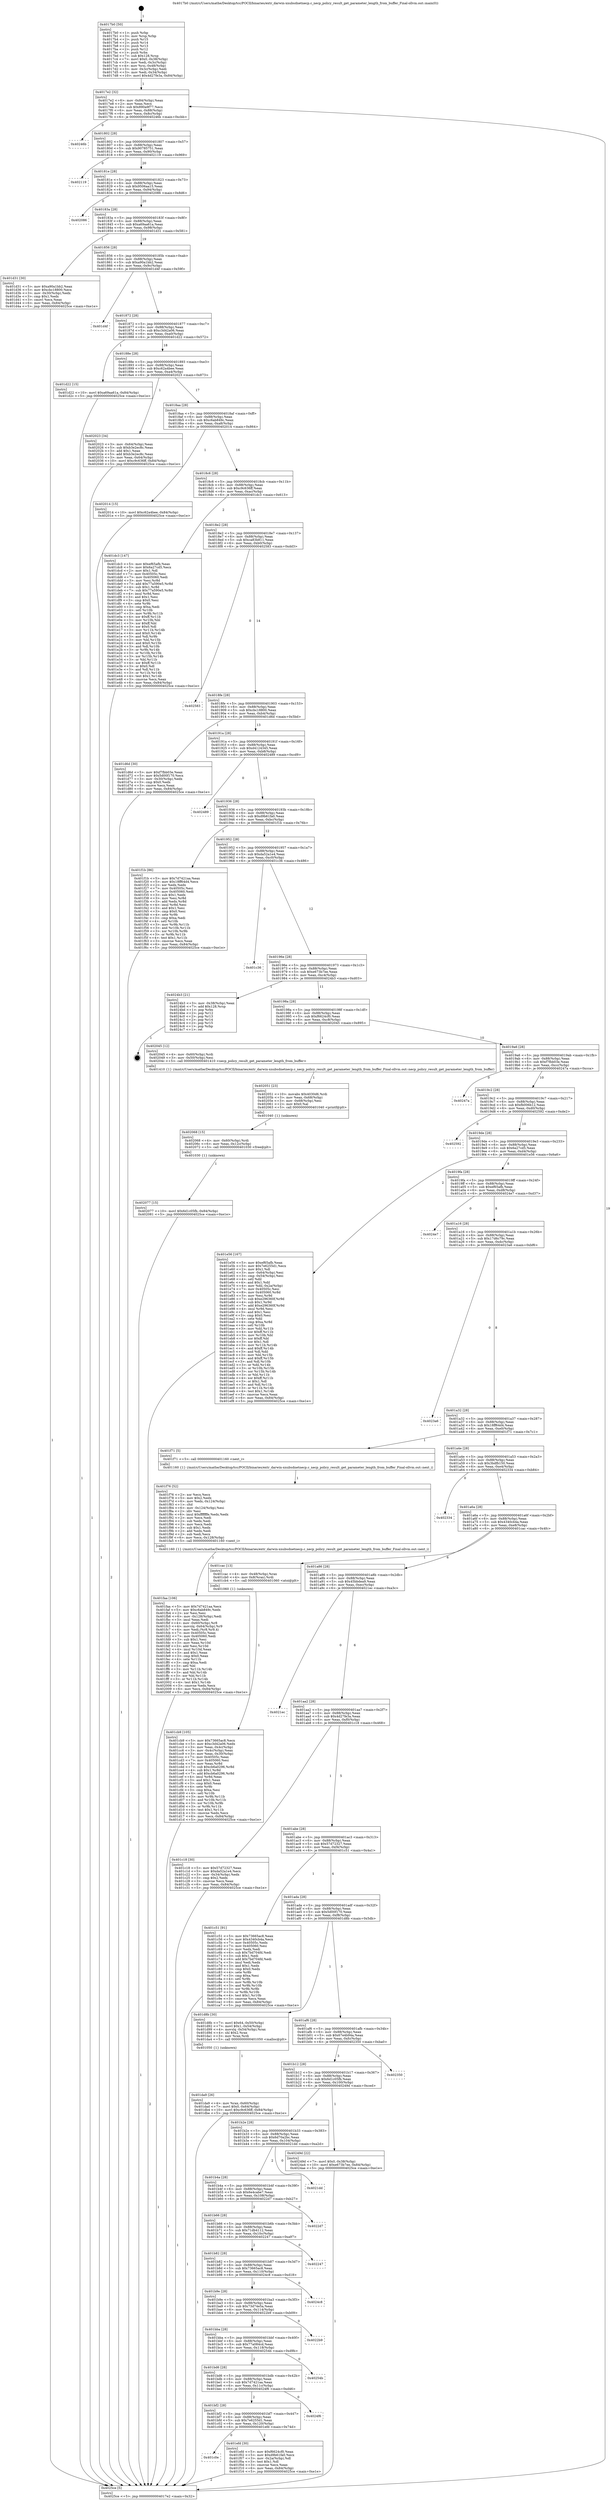 digraph "0x4017b0" {
  label = "0x4017b0 (/mnt/c/Users/mathe/Desktop/tcc/POCII/binaries/extr_darwin-xnubsdnetnecp.c_necp_policy_result_get_parameter_length_from_buffer_Final-ollvm.out::main(0))"
  labelloc = "t"
  node[shape=record]

  Entry [label="",width=0.3,height=0.3,shape=circle,fillcolor=black,style=filled]
  "0x4017e2" [label="{
     0x4017e2 [32]\l
     | [instrs]\l
     &nbsp;&nbsp;0x4017e2 \<+6\>: mov -0x84(%rbp),%eax\l
     &nbsp;&nbsp;0x4017e8 \<+2\>: mov %eax,%ecx\l
     &nbsp;&nbsp;0x4017ea \<+6\>: sub $0x890a9f77,%ecx\l
     &nbsp;&nbsp;0x4017f0 \<+6\>: mov %eax,-0x88(%rbp)\l
     &nbsp;&nbsp;0x4017f6 \<+6\>: mov %ecx,-0x8c(%rbp)\l
     &nbsp;&nbsp;0x4017fc \<+6\>: je 000000000040246b \<main+0xcbb\>\l
  }"]
  "0x40246b" [label="{
     0x40246b\l
  }", style=dashed]
  "0x401802" [label="{
     0x401802 [28]\l
     | [instrs]\l
     &nbsp;&nbsp;0x401802 \<+5\>: jmp 0000000000401807 \<main+0x57\>\l
     &nbsp;&nbsp;0x401807 \<+6\>: mov -0x88(%rbp),%eax\l
     &nbsp;&nbsp;0x40180d \<+5\>: sub $0x90785751,%eax\l
     &nbsp;&nbsp;0x401812 \<+6\>: mov %eax,-0x90(%rbp)\l
     &nbsp;&nbsp;0x401818 \<+6\>: je 0000000000402119 \<main+0x969\>\l
  }"]
  Exit [label="",width=0.3,height=0.3,shape=circle,fillcolor=black,style=filled,peripheries=2]
  "0x402119" [label="{
     0x402119\l
  }", style=dashed]
  "0x40181e" [label="{
     0x40181e [28]\l
     | [instrs]\l
     &nbsp;&nbsp;0x40181e \<+5\>: jmp 0000000000401823 \<main+0x73\>\l
     &nbsp;&nbsp;0x401823 \<+6\>: mov -0x88(%rbp),%eax\l
     &nbsp;&nbsp;0x401829 \<+5\>: sub $0x9506aa15,%eax\l
     &nbsp;&nbsp;0x40182e \<+6\>: mov %eax,-0x94(%rbp)\l
     &nbsp;&nbsp;0x401834 \<+6\>: je 0000000000402086 \<main+0x8d6\>\l
  }"]
  "0x402077" [label="{
     0x402077 [15]\l
     | [instrs]\l
     &nbsp;&nbsp;0x402077 \<+10\>: movl $0x6d1c05fb,-0x84(%rbp)\l
     &nbsp;&nbsp;0x402081 \<+5\>: jmp 00000000004025ce \<main+0xe1e\>\l
  }"]
  "0x402086" [label="{
     0x402086\l
  }", style=dashed]
  "0x40183a" [label="{
     0x40183a [28]\l
     | [instrs]\l
     &nbsp;&nbsp;0x40183a \<+5\>: jmp 000000000040183f \<main+0x8f\>\l
     &nbsp;&nbsp;0x40183f \<+6\>: mov -0x88(%rbp),%eax\l
     &nbsp;&nbsp;0x401845 \<+5\>: sub $0xa69aa61a,%eax\l
     &nbsp;&nbsp;0x40184a \<+6\>: mov %eax,-0x98(%rbp)\l
     &nbsp;&nbsp;0x401850 \<+6\>: je 0000000000401d31 \<main+0x581\>\l
  }"]
  "0x402068" [label="{
     0x402068 [15]\l
     | [instrs]\l
     &nbsp;&nbsp;0x402068 \<+4\>: mov -0x60(%rbp),%rdi\l
     &nbsp;&nbsp;0x40206c \<+6\>: mov %eax,-0x12c(%rbp)\l
     &nbsp;&nbsp;0x402072 \<+5\>: call 0000000000401030 \<free@plt\>\l
     | [calls]\l
     &nbsp;&nbsp;0x401030 \{1\} (unknown)\l
  }"]
  "0x401d31" [label="{
     0x401d31 [30]\l
     | [instrs]\l
     &nbsp;&nbsp;0x401d31 \<+5\>: mov $0xa90a1bb2,%eax\l
     &nbsp;&nbsp;0x401d36 \<+5\>: mov $0xcbc18800,%ecx\l
     &nbsp;&nbsp;0x401d3b \<+3\>: mov -0x30(%rbp),%edx\l
     &nbsp;&nbsp;0x401d3e \<+3\>: cmp $0x1,%edx\l
     &nbsp;&nbsp;0x401d41 \<+3\>: cmovl %ecx,%eax\l
     &nbsp;&nbsp;0x401d44 \<+6\>: mov %eax,-0x84(%rbp)\l
     &nbsp;&nbsp;0x401d4a \<+5\>: jmp 00000000004025ce \<main+0xe1e\>\l
  }"]
  "0x401856" [label="{
     0x401856 [28]\l
     | [instrs]\l
     &nbsp;&nbsp;0x401856 \<+5\>: jmp 000000000040185b \<main+0xab\>\l
     &nbsp;&nbsp;0x40185b \<+6\>: mov -0x88(%rbp),%eax\l
     &nbsp;&nbsp;0x401861 \<+5\>: sub $0xa90a1bb2,%eax\l
     &nbsp;&nbsp;0x401866 \<+6\>: mov %eax,-0x9c(%rbp)\l
     &nbsp;&nbsp;0x40186c \<+6\>: je 0000000000401d4f \<main+0x59f\>\l
  }"]
  "0x402051" [label="{
     0x402051 [23]\l
     | [instrs]\l
     &nbsp;&nbsp;0x402051 \<+10\>: movabs $0x4030d6,%rdi\l
     &nbsp;&nbsp;0x40205b \<+3\>: mov %eax,-0x68(%rbp)\l
     &nbsp;&nbsp;0x40205e \<+3\>: mov -0x68(%rbp),%esi\l
     &nbsp;&nbsp;0x402061 \<+2\>: mov $0x0,%al\l
     &nbsp;&nbsp;0x402063 \<+5\>: call 0000000000401040 \<printf@plt\>\l
     | [calls]\l
     &nbsp;&nbsp;0x401040 \{1\} (unknown)\l
  }"]
  "0x401d4f" [label="{
     0x401d4f\l
  }", style=dashed]
  "0x401872" [label="{
     0x401872 [28]\l
     | [instrs]\l
     &nbsp;&nbsp;0x401872 \<+5\>: jmp 0000000000401877 \<main+0xc7\>\l
     &nbsp;&nbsp;0x401877 \<+6\>: mov -0x88(%rbp),%eax\l
     &nbsp;&nbsp;0x40187d \<+5\>: sub $0xc3d42a06,%eax\l
     &nbsp;&nbsp;0x401882 \<+6\>: mov %eax,-0xa0(%rbp)\l
     &nbsp;&nbsp;0x401888 \<+6\>: je 0000000000401d22 \<main+0x572\>\l
  }"]
  "0x401faa" [label="{
     0x401faa [106]\l
     | [instrs]\l
     &nbsp;&nbsp;0x401faa \<+5\>: mov $0x7d7421aa,%ecx\l
     &nbsp;&nbsp;0x401faf \<+5\>: mov $0xc6ab849c,%edx\l
     &nbsp;&nbsp;0x401fb4 \<+2\>: xor %esi,%esi\l
     &nbsp;&nbsp;0x401fb6 \<+6\>: mov -0x128(%rbp),%edi\l
     &nbsp;&nbsp;0x401fbc \<+3\>: imul %eax,%edi\l
     &nbsp;&nbsp;0x401fbf \<+4\>: mov -0x60(%rbp),%r8\l
     &nbsp;&nbsp;0x401fc3 \<+4\>: movslq -0x64(%rbp),%r9\l
     &nbsp;&nbsp;0x401fc7 \<+4\>: mov %edi,(%r8,%r9,4)\l
     &nbsp;&nbsp;0x401fcb \<+7\>: mov 0x40505c,%eax\l
     &nbsp;&nbsp;0x401fd2 \<+7\>: mov 0x405060,%edi\l
     &nbsp;&nbsp;0x401fd9 \<+3\>: sub $0x1,%esi\l
     &nbsp;&nbsp;0x401fdc \<+3\>: mov %eax,%r10d\l
     &nbsp;&nbsp;0x401fdf \<+3\>: add %esi,%r10d\l
     &nbsp;&nbsp;0x401fe2 \<+4\>: imul %r10d,%eax\l
     &nbsp;&nbsp;0x401fe6 \<+3\>: and $0x1,%eax\l
     &nbsp;&nbsp;0x401fe9 \<+3\>: cmp $0x0,%eax\l
     &nbsp;&nbsp;0x401fec \<+4\>: sete %r11b\l
     &nbsp;&nbsp;0x401ff0 \<+3\>: cmp $0xa,%edi\l
     &nbsp;&nbsp;0x401ff3 \<+3\>: setl %bl\l
     &nbsp;&nbsp;0x401ff6 \<+3\>: mov %r11b,%r14b\l
     &nbsp;&nbsp;0x401ff9 \<+3\>: and %bl,%r14b\l
     &nbsp;&nbsp;0x401ffc \<+3\>: xor %bl,%r11b\l
     &nbsp;&nbsp;0x401fff \<+3\>: or %r11b,%r14b\l
     &nbsp;&nbsp;0x402002 \<+4\>: test $0x1,%r14b\l
     &nbsp;&nbsp;0x402006 \<+3\>: cmovne %edx,%ecx\l
     &nbsp;&nbsp;0x402009 \<+6\>: mov %ecx,-0x84(%rbp)\l
     &nbsp;&nbsp;0x40200f \<+5\>: jmp 00000000004025ce \<main+0xe1e\>\l
  }"]
  "0x401d22" [label="{
     0x401d22 [15]\l
     | [instrs]\l
     &nbsp;&nbsp;0x401d22 \<+10\>: movl $0xa69aa61a,-0x84(%rbp)\l
     &nbsp;&nbsp;0x401d2c \<+5\>: jmp 00000000004025ce \<main+0xe1e\>\l
  }"]
  "0x40188e" [label="{
     0x40188e [28]\l
     | [instrs]\l
     &nbsp;&nbsp;0x40188e \<+5\>: jmp 0000000000401893 \<main+0xe3\>\l
     &nbsp;&nbsp;0x401893 \<+6\>: mov -0x88(%rbp),%eax\l
     &nbsp;&nbsp;0x401899 \<+5\>: sub $0xc62a4bee,%eax\l
     &nbsp;&nbsp;0x40189e \<+6\>: mov %eax,-0xa4(%rbp)\l
     &nbsp;&nbsp;0x4018a4 \<+6\>: je 0000000000402023 \<main+0x873\>\l
  }"]
  "0x401f76" [label="{
     0x401f76 [52]\l
     | [instrs]\l
     &nbsp;&nbsp;0x401f76 \<+2\>: xor %ecx,%ecx\l
     &nbsp;&nbsp;0x401f78 \<+5\>: mov $0x2,%edx\l
     &nbsp;&nbsp;0x401f7d \<+6\>: mov %edx,-0x124(%rbp)\l
     &nbsp;&nbsp;0x401f83 \<+1\>: cltd\l
     &nbsp;&nbsp;0x401f84 \<+6\>: mov -0x124(%rbp),%esi\l
     &nbsp;&nbsp;0x401f8a \<+2\>: idiv %esi\l
     &nbsp;&nbsp;0x401f8c \<+6\>: imul $0xfffffffe,%edx,%edx\l
     &nbsp;&nbsp;0x401f92 \<+2\>: mov %ecx,%edi\l
     &nbsp;&nbsp;0x401f94 \<+2\>: sub %edx,%edi\l
     &nbsp;&nbsp;0x401f96 \<+2\>: mov %ecx,%edx\l
     &nbsp;&nbsp;0x401f98 \<+3\>: sub $0x1,%edx\l
     &nbsp;&nbsp;0x401f9b \<+2\>: add %edx,%edi\l
     &nbsp;&nbsp;0x401f9d \<+2\>: sub %edi,%ecx\l
     &nbsp;&nbsp;0x401f9f \<+6\>: mov %ecx,-0x128(%rbp)\l
     &nbsp;&nbsp;0x401fa5 \<+5\>: call 0000000000401160 \<next_i\>\l
     | [calls]\l
     &nbsp;&nbsp;0x401160 \{1\} (/mnt/c/Users/mathe/Desktop/tcc/POCII/binaries/extr_darwin-xnubsdnetnecp.c_necp_policy_result_get_parameter_length_from_buffer_Final-ollvm.out::next_i)\l
  }"]
  "0x402023" [label="{
     0x402023 [34]\l
     | [instrs]\l
     &nbsp;&nbsp;0x402023 \<+3\>: mov -0x64(%rbp),%eax\l
     &nbsp;&nbsp;0x402026 \<+5\>: sub $0xb3e2ec8c,%eax\l
     &nbsp;&nbsp;0x40202b \<+3\>: add $0x1,%eax\l
     &nbsp;&nbsp;0x40202e \<+5\>: add $0xb3e2ec8c,%eax\l
     &nbsp;&nbsp;0x402033 \<+3\>: mov %eax,-0x64(%rbp)\l
     &nbsp;&nbsp;0x402036 \<+10\>: movl $0xc9c636ff,-0x84(%rbp)\l
     &nbsp;&nbsp;0x402040 \<+5\>: jmp 00000000004025ce \<main+0xe1e\>\l
  }"]
  "0x4018aa" [label="{
     0x4018aa [28]\l
     | [instrs]\l
     &nbsp;&nbsp;0x4018aa \<+5\>: jmp 00000000004018af \<main+0xff\>\l
     &nbsp;&nbsp;0x4018af \<+6\>: mov -0x88(%rbp),%eax\l
     &nbsp;&nbsp;0x4018b5 \<+5\>: sub $0xc6ab849c,%eax\l
     &nbsp;&nbsp;0x4018ba \<+6\>: mov %eax,-0xa8(%rbp)\l
     &nbsp;&nbsp;0x4018c0 \<+6\>: je 0000000000402014 \<main+0x864\>\l
  }"]
  "0x401c0e" [label="{
     0x401c0e\l
  }", style=dashed]
  "0x402014" [label="{
     0x402014 [15]\l
     | [instrs]\l
     &nbsp;&nbsp;0x402014 \<+10\>: movl $0xc62a4bee,-0x84(%rbp)\l
     &nbsp;&nbsp;0x40201e \<+5\>: jmp 00000000004025ce \<main+0xe1e\>\l
  }"]
  "0x4018c6" [label="{
     0x4018c6 [28]\l
     | [instrs]\l
     &nbsp;&nbsp;0x4018c6 \<+5\>: jmp 00000000004018cb \<main+0x11b\>\l
     &nbsp;&nbsp;0x4018cb \<+6\>: mov -0x88(%rbp),%eax\l
     &nbsp;&nbsp;0x4018d1 \<+5\>: sub $0xc9c636ff,%eax\l
     &nbsp;&nbsp;0x4018d6 \<+6\>: mov %eax,-0xac(%rbp)\l
     &nbsp;&nbsp;0x4018dc \<+6\>: je 0000000000401dc3 \<main+0x613\>\l
  }"]
  "0x401efd" [label="{
     0x401efd [30]\l
     | [instrs]\l
     &nbsp;&nbsp;0x401efd \<+5\>: mov $0xf6624cf0,%eax\l
     &nbsp;&nbsp;0x401f02 \<+5\>: mov $0xd9b61fa0,%ecx\l
     &nbsp;&nbsp;0x401f07 \<+3\>: mov -0x2a(%rbp),%dl\l
     &nbsp;&nbsp;0x401f0a \<+3\>: test $0x1,%dl\l
     &nbsp;&nbsp;0x401f0d \<+3\>: cmovne %ecx,%eax\l
     &nbsp;&nbsp;0x401f10 \<+6\>: mov %eax,-0x84(%rbp)\l
     &nbsp;&nbsp;0x401f16 \<+5\>: jmp 00000000004025ce \<main+0xe1e\>\l
  }"]
  "0x401dc3" [label="{
     0x401dc3 [147]\l
     | [instrs]\l
     &nbsp;&nbsp;0x401dc3 \<+5\>: mov $0xef65afb,%eax\l
     &nbsp;&nbsp;0x401dc8 \<+5\>: mov $0x6a27cd5,%ecx\l
     &nbsp;&nbsp;0x401dcd \<+2\>: mov $0x1,%dl\l
     &nbsp;&nbsp;0x401dcf \<+7\>: mov 0x40505c,%esi\l
     &nbsp;&nbsp;0x401dd6 \<+7\>: mov 0x405060,%edi\l
     &nbsp;&nbsp;0x401ddd \<+3\>: mov %esi,%r8d\l
     &nbsp;&nbsp;0x401de0 \<+7\>: add $0x77a590e5,%r8d\l
     &nbsp;&nbsp;0x401de7 \<+4\>: sub $0x1,%r8d\l
     &nbsp;&nbsp;0x401deb \<+7\>: sub $0x77a590e5,%r8d\l
     &nbsp;&nbsp;0x401df2 \<+4\>: imul %r8d,%esi\l
     &nbsp;&nbsp;0x401df6 \<+3\>: and $0x1,%esi\l
     &nbsp;&nbsp;0x401df9 \<+3\>: cmp $0x0,%esi\l
     &nbsp;&nbsp;0x401dfc \<+4\>: sete %r9b\l
     &nbsp;&nbsp;0x401e00 \<+3\>: cmp $0xa,%edi\l
     &nbsp;&nbsp;0x401e03 \<+4\>: setl %r10b\l
     &nbsp;&nbsp;0x401e07 \<+3\>: mov %r9b,%r11b\l
     &nbsp;&nbsp;0x401e0a \<+4\>: xor $0xff,%r11b\l
     &nbsp;&nbsp;0x401e0e \<+3\>: mov %r10b,%bl\l
     &nbsp;&nbsp;0x401e11 \<+3\>: xor $0xff,%bl\l
     &nbsp;&nbsp;0x401e14 \<+3\>: xor $0x0,%dl\l
     &nbsp;&nbsp;0x401e17 \<+3\>: mov %r11b,%r14b\l
     &nbsp;&nbsp;0x401e1a \<+4\>: and $0x0,%r14b\l
     &nbsp;&nbsp;0x401e1e \<+3\>: and %dl,%r9b\l
     &nbsp;&nbsp;0x401e21 \<+3\>: mov %bl,%r15b\l
     &nbsp;&nbsp;0x401e24 \<+4\>: and $0x0,%r15b\l
     &nbsp;&nbsp;0x401e28 \<+3\>: and %dl,%r10b\l
     &nbsp;&nbsp;0x401e2b \<+3\>: or %r9b,%r14b\l
     &nbsp;&nbsp;0x401e2e \<+3\>: or %r10b,%r15b\l
     &nbsp;&nbsp;0x401e31 \<+3\>: xor %r15b,%r14b\l
     &nbsp;&nbsp;0x401e34 \<+3\>: or %bl,%r11b\l
     &nbsp;&nbsp;0x401e37 \<+4\>: xor $0xff,%r11b\l
     &nbsp;&nbsp;0x401e3b \<+3\>: or $0x0,%dl\l
     &nbsp;&nbsp;0x401e3e \<+3\>: and %dl,%r11b\l
     &nbsp;&nbsp;0x401e41 \<+3\>: or %r11b,%r14b\l
     &nbsp;&nbsp;0x401e44 \<+4\>: test $0x1,%r14b\l
     &nbsp;&nbsp;0x401e48 \<+3\>: cmovne %ecx,%eax\l
     &nbsp;&nbsp;0x401e4b \<+6\>: mov %eax,-0x84(%rbp)\l
     &nbsp;&nbsp;0x401e51 \<+5\>: jmp 00000000004025ce \<main+0xe1e\>\l
  }"]
  "0x4018e2" [label="{
     0x4018e2 [28]\l
     | [instrs]\l
     &nbsp;&nbsp;0x4018e2 \<+5\>: jmp 00000000004018e7 \<main+0x137\>\l
     &nbsp;&nbsp;0x4018e7 \<+6\>: mov -0x88(%rbp),%eax\l
     &nbsp;&nbsp;0x4018ed \<+5\>: sub $0xca83b811,%eax\l
     &nbsp;&nbsp;0x4018f2 \<+6\>: mov %eax,-0xb0(%rbp)\l
     &nbsp;&nbsp;0x4018f8 \<+6\>: je 0000000000402583 \<main+0xdd3\>\l
  }"]
  "0x401bf2" [label="{
     0x401bf2 [28]\l
     | [instrs]\l
     &nbsp;&nbsp;0x401bf2 \<+5\>: jmp 0000000000401bf7 \<main+0x447\>\l
     &nbsp;&nbsp;0x401bf7 \<+6\>: mov -0x88(%rbp),%eax\l
     &nbsp;&nbsp;0x401bfd \<+5\>: sub $0x7e6255d1,%eax\l
     &nbsp;&nbsp;0x401c02 \<+6\>: mov %eax,-0x120(%rbp)\l
     &nbsp;&nbsp;0x401c08 \<+6\>: je 0000000000401efd \<main+0x74d\>\l
  }"]
  "0x402583" [label="{
     0x402583\l
  }", style=dashed]
  "0x4018fe" [label="{
     0x4018fe [28]\l
     | [instrs]\l
     &nbsp;&nbsp;0x4018fe \<+5\>: jmp 0000000000401903 \<main+0x153\>\l
     &nbsp;&nbsp;0x401903 \<+6\>: mov -0x88(%rbp),%eax\l
     &nbsp;&nbsp;0x401909 \<+5\>: sub $0xcbc18800,%eax\l
     &nbsp;&nbsp;0x40190e \<+6\>: mov %eax,-0xb4(%rbp)\l
     &nbsp;&nbsp;0x401914 \<+6\>: je 0000000000401d6d \<main+0x5bd\>\l
  }"]
  "0x4024f6" [label="{
     0x4024f6\l
  }", style=dashed]
  "0x401d6d" [label="{
     0x401d6d [30]\l
     | [instrs]\l
     &nbsp;&nbsp;0x401d6d \<+5\>: mov $0xf7fbb03e,%eax\l
     &nbsp;&nbsp;0x401d72 \<+5\>: mov $0x5d00f170,%ecx\l
     &nbsp;&nbsp;0x401d77 \<+3\>: mov -0x30(%rbp),%edx\l
     &nbsp;&nbsp;0x401d7a \<+3\>: cmp $0x0,%edx\l
     &nbsp;&nbsp;0x401d7d \<+3\>: cmove %ecx,%eax\l
     &nbsp;&nbsp;0x401d80 \<+6\>: mov %eax,-0x84(%rbp)\l
     &nbsp;&nbsp;0x401d86 \<+5\>: jmp 00000000004025ce \<main+0xe1e\>\l
  }"]
  "0x40191a" [label="{
     0x40191a [28]\l
     | [instrs]\l
     &nbsp;&nbsp;0x40191a \<+5\>: jmp 000000000040191f \<main+0x16f\>\l
     &nbsp;&nbsp;0x40191f \<+6\>: mov -0x88(%rbp),%eax\l
     &nbsp;&nbsp;0x401925 \<+5\>: sub $0xd4124345,%eax\l
     &nbsp;&nbsp;0x40192a \<+6\>: mov %eax,-0xb8(%rbp)\l
     &nbsp;&nbsp;0x401930 \<+6\>: je 0000000000402489 \<main+0xcd9\>\l
  }"]
  "0x401bd6" [label="{
     0x401bd6 [28]\l
     | [instrs]\l
     &nbsp;&nbsp;0x401bd6 \<+5\>: jmp 0000000000401bdb \<main+0x42b\>\l
     &nbsp;&nbsp;0x401bdb \<+6\>: mov -0x88(%rbp),%eax\l
     &nbsp;&nbsp;0x401be1 \<+5\>: sub $0x7d7421aa,%eax\l
     &nbsp;&nbsp;0x401be6 \<+6\>: mov %eax,-0x11c(%rbp)\l
     &nbsp;&nbsp;0x401bec \<+6\>: je 00000000004024f6 \<main+0xd46\>\l
  }"]
  "0x402489" [label="{
     0x402489\l
  }", style=dashed]
  "0x401936" [label="{
     0x401936 [28]\l
     | [instrs]\l
     &nbsp;&nbsp;0x401936 \<+5\>: jmp 000000000040193b \<main+0x18b\>\l
     &nbsp;&nbsp;0x40193b \<+6\>: mov -0x88(%rbp),%eax\l
     &nbsp;&nbsp;0x401941 \<+5\>: sub $0xd9b61fa0,%eax\l
     &nbsp;&nbsp;0x401946 \<+6\>: mov %eax,-0xbc(%rbp)\l
     &nbsp;&nbsp;0x40194c \<+6\>: je 0000000000401f1b \<main+0x76b\>\l
  }"]
  "0x40254b" [label="{
     0x40254b\l
  }", style=dashed]
  "0x401f1b" [label="{
     0x401f1b [86]\l
     | [instrs]\l
     &nbsp;&nbsp;0x401f1b \<+5\>: mov $0x7d7421aa,%eax\l
     &nbsp;&nbsp;0x401f20 \<+5\>: mov $0x18ff64d4,%ecx\l
     &nbsp;&nbsp;0x401f25 \<+2\>: xor %edx,%edx\l
     &nbsp;&nbsp;0x401f27 \<+7\>: mov 0x40505c,%esi\l
     &nbsp;&nbsp;0x401f2e \<+7\>: mov 0x405060,%edi\l
     &nbsp;&nbsp;0x401f35 \<+3\>: sub $0x1,%edx\l
     &nbsp;&nbsp;0x401f38 \<+3\>: mov %esi,%r8d\l
     &nbsp;&nbsp;0x401f3b \<+3\>: add %edx,%r8d\l
     &nbsp;&nbsp;0x401f3e \<+4\>: imul %r8d,%esi\l
     &nbsp;&nbsp;0x401f42 \<+3\>: and $0x1,%esi\l
     &nbsp;&nbsp;0x401f45 \<+3\>: cmp $0x0,%esi\l
     &nbsp;&nbsp;0x401f48 \<+4\>: sete %r9b\l
     &nbsp;&nbsp;0x401f4c \<+3\>: cmp $0xa,%edi\l
     &nbsp;&nbsp;0x401f4f \<+4\>: setl %r10b\l
     &nbsp;&nbsp;0x401f53 \<+3\>: mov %r9b,%r11b\l
     &nbsp;&nbsp;0x401f56 \<+3\>: and %r10b,%r11b\l
     &nbsp;&nbsp;0x401f59 \<+3\>: xor %r10b,%r9b\l
     &nbsp;&nbsp;0x401f5c \<+3\>: or %r9b,%r11b\l
     &nbsp;&nbsp;0x401f5f \<+4\>: test $0x1,%r11b\l
     &nbsp;&nbsp;0x401f63 \<+3\>: cmovne %ecx,%eax\l
     &nbsp;&nbsp;0x401f66 \<+6\>: mov %eax,-0x84(%rbp)\l
     &nbsp;&nbsp;0x401f6c \<+5\>: jmp 00000000004025ce \<main+0xe1e\>\l
  }"]
  "0x401952" [label="{
     0x401952 [28]\l
     | [instrs]\l
     &nbsp;&nbsp;0x401952 \<+5\>: jmp 0000000000401957 \<main+0x1a7\>\l
     &nbsp;&nbsp;0x401957 \<+6\>: mov -0x88(%rbp),%eax\l
     &nbsp;&nbsp;0x40195d \<+5\>: sub $0xda52a1e4,%eax\l
     &nbsp;&nbsp;0x401962 \<+6\>: mov %eax,-0xc0(%rbp)\l
     &nbsp;&nbsp;0x401968 \<+6\>: je 0000000000401c36 \<main+0x486\>\l
  }"]
  "0x401bba" [label="{
     0x401bba [28]\l
     | [instrs]\l
     &nbsp;&nbsp;0x401bba \<+5\>: jmp 0000000000401bbf \<main+0x40f\>\l
     &nbsp;&nbsp;0x401bbf \<+6\>: mov -0x88(%rbp),%eax\l
     &nbsp;&nbsp;0x401bc5 \<+5\>: sub $0x77a084cd,%eax\l
     &nbsp;&nbsp;0x401bca \<+6\>: mov %eax,-0x118(%rbp)\l
     &nbsp;&nbsp;0x401bd0 \<+6\>: je 000000000040254b \<main+0xd9b\>\l
  }"]
  "0x401c36" [label="{
     0x401c36\l
  }", style=dashed]
  "0x40196e" [label="{
     0x40196e [28]\l
     | [instrs]\l
     &nbsp;&nbsp;0x40196e \<+5\>: jmp 0000000000401973 \<main+0x1c3\>\l
     &nbsp;&nbsp;0x401973 \<+6\>: mov -0x88(%rbp),%eax\l
     &nbsp;&nbsp;0x401979 \<+5\>: sub $0xe673b7ee,%eax\l
     &nbsp;&nbsp;0x40197e \<+6\>: mov %eax,-0xc4(%rbp)\l
     &nbsp;&nbsp;0x401984 \<+6\>: je 00000000004024b3 \<main+0xd03\>\l
  }"]
  "0x4022b9" [label="{
     0x4022b9\l
  }", style=dashed]
  "0x4024b3" [label="{
     0x4024b3 [21]\l
     | [instrs]\l
     &nbsp;&nbsp;0x4024b3 \<+3\>: mov -0x38(%rbp),%eax\l
     &nbsp;&nbsp;0x4024b6 \<+7\>: add $0x128,%rsp\l
     &nbsp;&nbsp;0x4024bd \<+1\>: pop %rbx\l
     &nbsp;&nbsp;0x4024be \<+2\>: pop %r12\l
     &nbsp;&nbsp;0x4024c0 \<+2\>: pop %r13\l
     &nbsp;&nbsp;0x4024c2 \<+2\>: pop %r14\l
     &nbsp;&nbsp;0x4024c4 \<+2\>: pop %r15\l
     &nbsp;&nbsp;0x4024c6 \<+1\>: pop %rbp\l
     &nbsp;&nbsp;0x4024c7 \<+1\>: ret\l
  }"]
  "0x40198a" [label="{
     0x40198a [28]\l
     | [instrs]\l
     &nbsp;&nbsp;0x40198a \<+5\>: jmp 000000000040198f \<main+0x1df\>\l
     &nbsp;&nbsp;0x40198f \<+6\>: mov -0x88(%rbp),%eax\l
     &nbsp;&nbsp;0x401995 \<+5\>: sub $0xf6624cf0,%eax\l
     &nbsp;&nbsp;0x40199a \<+6\>: mov %eax,-0xc8(%rbp)\l
     &nbsp;&nbsp;0x4019a0 \<+6\>: je 0000000000402045 \<main+0x895\>\l
  }"]
  "0x401b9e" [label="{
     0x401b9e [28]\l
     | [instrs]\l
     &nbsp;&nbsp;0x401b9e \<+5\>: jmp 0000000000401ba3 \<main+0x3f3\>\l
     &nbsp;&nbsp;0x401ba3 \<+6\>: mov -0x88(%rbp),%eax\l
     &nbsp;&nbsp;0x401ba9 \<+5\>: sub $0x73d74e5a,%eax\l
     &nbsp;&nbsp;0x401bae \<+6\>: mov %eax,-0x114(%rbp)\l
     &nbsp;&nbsp;0x401bb4 \<+6\>: je 00000000004022b9 \<main+0xb09\>\l
  }"]
  "0x402045" [label="{
     0x402045 [12]\l
     | [instrs]\l
     &nbsp;&nbsp;0x402045 \<+4\>: mov -0x60(%rbp),%rdi\l
     &nbsp;&nbsp;0x402049 \<+3\>: mov -0x50(%rbp),%esi\l
     &nbsp;&nbsp;0x40204c \<+5\>: call 0000000000401410 \<necp_policy_result_get_parameter_length_from_buffer\>\l
     | [calls]\l
     &nbsp;&nbsp;0x401410 \{1\} (/mnt/c/Users/mathe/Desktop/tcc/POCII/binaries/extr_darwin-xnubsdnetnecp.c_necp_policy_result_get_parameter_length_from_buffer_Final-ollvm.out::necp_policy_result_get_parameter_length_from_buffer)\l
  }"]
  "0x4019a6" [label="{
     0x4019a6 [28]\l
     | [instrs]\l
     &nbsp;&nbsp;0x4019a6 \<+5\>: jmp 00000000004019ab \<main+0x1fb\>\l
     &nbsp;&nbsp;0x4019ab \<+6\>: mov -0x88(%rbp),%eax\l
     &nbsp;&nbsp;0x4019b1 \<+5\>: sub $0xf7fbb03e,%eax\l
     &nbsp;&nbsp;0x4019b6 \<+6\>: mov %eax,-0xcc(%rbp)\l
     &nbsp;&nbsp;0x4019bc \<+6\>: je 000000000040247a \<main+0xcca\>\l
  }"]
  "0x4024c8" [label="{
     0x4024c8\l
  }", style=dashed]
  "0x40247a" [label="{
     0x40247a\l
  }", style=dashed]
  "0x4019c2" [label="{
     0x4019c2 [28]\l
     | [instrs]\l
     &nbsp;&nbsp;0x4019c2 \<+5\>: jmp 00000000004019c7 \<main+0x217\>\l
     &nbsp;&nbsp;0x4019c7 \<+6\>: mov -0x88(%rbp),%eax\l
     &nbsp;&nbsp;0x4019cd \<+5\>: sub $0xfb006b12,%eax\l
     &nbsp;&nbsp;0x4019d2 \<+6\>: mov %eax,-0xd0(%rbp)\l
     &nbsp;&nbsp;0x4019d8 \<+6\>: je 0000000000402592 \<main+0xde2\>\l
  }"]
  "0x401b82" [label="{
     0x401b82 [28]\l
     | [instrs]\l
     &nbsp;&nbsp;0x401b82 \<+5\>: jmp 0000000000401b87 \<main+0x3d7\>\l
     &nbsp;&nbsp;0x401b87 \<+6\>: mov -0x88(%rbp),%eax\l
     &nbsp;&nbsp;0x401b8d \<+5\>: sub $0x73665ac8,%eax\l
     &nbsp;&nbsp;0x401b92 \<+6\>: mov %eax,-0x110(%rbp)\l
     &nbsp;&nbsp;0x401b98 \<+6\>: je 00000000004024c8 \<main+0xd18\>\l
  }"]
  "0x402592" [label="{
     0x402592\l
  }", style=dashed]
  "0x4019de" [label="{
     0x4019de [28]\l
     | [instrs]\l
     &nbsp;&nbsp;0x4019de \<+5\>: jmp 00000000004019e3 \<main+0x233\>\l
     &nbsp;&nbsp;0x4019e3 \<+6\>: mov -0x88(%rbp),%eax\l
     &nbsp;&nbsp;0x4019e9 \<+5\>: sub $0x6a27cd5,%eax\l
     &nbsp;&nbsp;0x4019ee \<+6\>: mov %eax,-0xd4(%rbp)\l
     &nbsp;&nbsp;0x4019f4 \<+6\>: je 0000000000401e56 \<main+0x6a6\>\l
  }"]
  "0x402247" [label="{
     0x402247\l
  }", style=dashed]
  "0x401e56" [label="{
     0x401e56 [167]\l
     | [instrs]\l
     &nbsp;&nbsp;0x401e56 \<+5\>: mov $0xef65afb,%eax\l
     &nbsp;&nbsp;0x401e5b \<+5\>: mov $0x7e6255d1,%ecx\l
     &nbsp;&nbsp;0x401e60 \<+2\>: mov $0x1,%dl\l
     &nbsp;&nbsp;0x401e62 \<+3\>: mov -0x64(%rbp),%esi\l
     &nbsp;&nbsp;0x401e65 \<+3\>: cmp -0x54(%rbp),%esi\l
     &nbsp;&nbsp;0x401e68 \<+4\>: setl %dil\l
     &nbsp;&nbsp;0x401e6c \<+4\>: and $0x1,%dil\l
     &nbsp;&nbsp;0x401e70 \<+4\>: mov %dil,-0x2a(%rbp)\l
     &nbsp;&nbsp;0x401e74 \<+7\>: mov 0x40505c,%esi\l
     &nbsp;&nbsp;0x401e7b \<+8\>: mov 0x405060,%r8d\l
     &nbsp;&nbsp;0x401e83 \<+3\>: mov %esi,%r9d\l
     &nbsp;&nbsp;0x401e86 \<+7\>: sub $0xe296360f,%r9d\l
     &nbsp;&nbsp;0x401e8d \<+4\>: sub $0x1,%r9d\l
     &nbsp;&nbsp;0x401e91 \<+7\>: add $0xe296360f,%r9d\l
     &nbsp;&nbsp;0x401e98 \<+4\>: imul %r9d,%esi\l
     &nbsp;&nbsp;0x401e9c \<+3\>: and $0x1,%esi\l
     &nbsp;&nbsp;0x401e9f \<+3\>: cmp $0x0,%esi\l
     &nbsp;&nbsp;0x401ea2 \<+4\>: sete %dil\l
     &nbsp;&nbsp;0x401ea6 \<+4\>: cmp $0xa,%r8d\l
     &nbsp;&nbsp;0x401eaa \<+4\>: setl %r10b\l
     &nbsp;&nbsp;0x401eae \<+3\>: mov %dil,%r11b\l
     &nbsp;&nbsp;0x401eb1 \<+4\>: xor $0xff,%r11b\l
     &nbsp;&nbsp;0x401eb5 \<+3\>: mov %r10b,%bl\l
     &nbsp;&nbsp;0x401eb8 \<+3\>: xor $0xff,%bl\l
     &nbsp;&nbsp;0x401ebb \<+3\>: xor $0x1,%dl\l
     &nbsp;&nbsp;0x401ebe \<+3\>: mov %r11b,%r14b\l
     &nbsp;&nbsp;0x401ec1 \<+4\>: and $0xff,%r14b\l
     &nbsp;&nbsp;0x401ec5 \<+3\>: and %dl,%dil\l
     &nbsp;&nbsp;0x401ec8 \<+3\>: mov %bl,%r15b\l
     &nbsp;&nbsp;0x401ecb \<+4\>: and $0xff,%r15b\l
     &nbsp;&nbsp;0x401ecf \<+3\>: and %dl,%r10b\l
     &nbsp;&nbsp;0x401ed2 \<+3\>: or %dil,%r14b\l
     &nbsp;&nbsp;0x401ed5 \<+3\>: or %r10b,%r15b\l
     &nbsp;&nbsp;0x401ed8 \<+3\>: xor %r15b,%r14b\l
     &nbsp;&nbsp;0x401edb \<+3\>: or %bl,%r11b\l
     &nbsp;&nbsp;0x401ede \<+4\>: xor $0xff,%r11b\l
     &nbsp;&nbsp;0x401ee2 \<+3\>: or $0x1,%dl\l
     &nbsp;&nbsp;0x401ee5 \<+3\>: and %dl,%r11b\l
     &nbsp;&nbsp;0x401ee8 \<+3\>: or %r11b,%r14b\l
     &nbsp;&nbsp;0x401eeb \<+4\>: test $0x1,%r14b\l
     &nbsp;&nbsp;0x401eef \<+3\>: cmovne %ecx,%eax\l
     &nbsp;&nbsp;0x401ef2 \<+6\>: mov %eax,-0x84(%rbp)\l
     &nbsp;&nbsp;0x401ef8 \<+5\>: jmp 00000000004025ce \<main+0xe1e\>\l
  }"]
  "0x4019fa" [label="{
     0x4019fa [28]\l
     | [instrs]\l
     &nbsp;&nbsp;0x4019fa \<+5\>: jmp 00000000004019ff \<main+0x24f\>\l
     &nbsp;&nbsp;0x4019ff \<+6\>: mov -0x88(%rbp),%eax\l
     &nbsp;&nbsp;0x401a05 \<+5\>: sub $0xef65afb,%eax\l
     &nbsp;&nbsp;0x401a0a \<+6\>: mov %eax,-0xd8(%rbp)\l
     &nbsp;&nbsp;0x401a10 \<+6\>: je 00000000004024e7 \<main+0xd37\>\l
  }"]
  "0x401b66" [label="{
     0x401b66 [28]\l
     | [instrs]\l
     &nbsp;&nbsp;0x401b66 \<+5\>: jmp 0000000000401b6b \<main+0x3bb\>\l
     &nbsp;&nbsp;0x401b6b \<+6\>: mov -0x88(%rbp),%eax\l
     &nbsp;&nbsp;0x401b71 \<+5\>: sub $0x71db4112,%eax\l
     &nbsp;&nbsp;0x401b76 \<+6\>: mov %eax,-0x10c(%rbp)\l
     &nbsp;&nbsp;0x401b7c \<+6\>: je 0000000000402247 \<main+0xa97\>\l
  }"]
  "0x4024e7" [label="{
     0x4024e7\l
  }", style=dashed]
  "0x401a16" [label="{
     0x401a16 [28]\l
     | [instrs]\l
     &nbsp;&nbsp;0x401a16 \<+5\>: jmp 0000000000401a1b \<main+0x26b\>\l
     &nbsp;&nbsp;0x401a1b \<+6\>: mov -0x88(%rbp),%eax\l
     &nbsp;&nbsp;0x401a21 \<+5\>: sub $0x17d6c79c,%eax\l
     &nbsp;&nbsp;0x401a26 \<+6\>: mov %eax,-0xdc(%rbp)\l
     &nbsp;&nbsp;0x401a2c \<+6\>: je 00000000004023a6 \<main+0xbf6\>\l
  }"]
  "0x4022d7" [label="{
     0x4022d7\l
  }", style=dashed]
  "0x4023a6" [label="{
     0x4023a6\l
  }", style=dashed]
  "0x401a32" [label="{
     0x401a32 [28]\l
     | [instrs]\l
     &nbsp;&nbsp;0x401a32 \<+5\>: jmp 0000000000401a37 \<main+0x287\>\l
     &nbsp;&nbsp;0x401a37 \<+6\>: mov -0x88(%rbp),%eax\l
     &nbsp;&nbsp;0x401a3d \<+5\>: sub $0x18ff64d4,%eax\l
     &nbsp;&nbsp;0x401a42 \<+6\>: mov %eax,-0xe0(%rbp)\l
     &nbsp;&nbsp;0x401a48 \<+6\>: je 0000000000401f71 \<main+0x7c1\>\l
  }"]
  "0x401b4a" [label="{
     0x401b4a [28]\l
     | [instrs]\l
     &nbsp;&nbsp;0x401b4a \<+5\>: jmp 0000000000401b4f \<main+0x39f\>\l
     &nbsp;&nbsp;0x401b4f \<+6\>: mov -0x88(%rbp),%eax\l
     &nbsp;&nbsp;0x401b55 \<+5\>: sub $0x6e4cabe7,%eax\l
     &nbsp;&nbsp;0x401b5a \<+6\>: mov %eax,-0x108(%rbp)\l
     &nbsp;&nbsp;0x401b60 \<+6\>: je 00000000004022d7 \<main+0xb27\>\l
  }"]
  "0x401f71" [label="{
     0x401f71 [5]\l
     | [instrs]\l
     &nbsp;&nbsp;0x401f71 \<+5\>: call 0000000000401160 \<next_i\>\l
     | [calls]\l
     &nbsp;&nbsp;0x401160 \{1\} (/mnt/c/Users/mathe/Desktop/tcc/POCII/binaries/extr_darwin-xnubsdnetnecp.c_necp_policy_result_get_parameter_length_from_buffer_Final-ollvm.out::next_i)\l
  }"]
  "0x401a4e" [label="{
     0x401a4e [28]\l
     | [instrs]\l
     &nbsp;&nbsp;0x401a4e \<+5\>: jmp 0000000000401a53 \<main+0x2a3\>\l
     &nbsp;&nbsp;0x401a53 \<+6\>: mov -0x88(%rbp),%eax\l
     &nbsp;&nbsp;0x401a59 \<+5\>: sub $0x3bdfb150,%eax\l
     &nbsp;&nbsp;0x401a5e \<+6\>: mov %eax,-0xe4(%rbp)\l
     &nbsp;&nbsp;0x401a64 \<+6\>: je 0000000000402334 \<main+0xb84\>\l
  }"]
  "0x4021dd" [label="{
     0x4021dd\l
  }", style=dashed]
  "0x402334" [label="{
     0x402334\l
  }", style=dashed]
  "0x401a6a" [label="{
     0x401a6a [28]\l
     | [instrs]\l
     &nbsp;&nbsp;0x401a6a \<+5\>: jmp 0000000000401a6f \<main+0x2bf\>\l
     &nbsp;&nbsp;0x401a6f \<+6\>: mov -0x88(%rbp),%eax\l
     &nbsp;&nbsp;0x401a75 \<+5\>: sub $0x4340cb4a,%eax\l
     &nbsp;&nbsp;0x401a7a \<+6\>: mov %eax,-0xe8(%rbp)\l
     &nbsp;&nbsp;0x401a80 \<+6\>: je 0000000000401cac \<main+0x4fc\>\l
  }"]
  "0x401b2e" [label="{
     0x401b2e [28]\l
     | [instrs]\l
     &nbsp;&nbsp;0x401b2e \<+5\>: jmp 0000000000401b33 \<main+0x383\>\l
     &nbsp;&nbsp;0x401b33 \<+6\>: mov -0x88(%rbp),%eax\l
     &nbsp;&nbsp;0x401b39 \<+5\>: sub $0x6d70a2bc,%eax\l
     &nbsp;&nbsp;0x401b3e \<+6\>: mov %eax,-0x104(%rbp)\l
     &nbsp;&nbsp;0x401b44 \<+6\>: je 00000000004021dd \<main+0xa2d\>\l
  }"]
  "0x401cac" [label="{
     0x401cac [13]\l
     | [instrs]\l
     &nbsp;&nbsp;0x401cac \<+4\>: mov -0x48(%rbp),%rax\l
     &nbsp;&nbsp;0x401cb0 \<+4\>: mov 0x8(%rax),%rdi\l
     &nbsp;&nbsp;0x401cb4 \<+5\>: call 0000000000401060 \<atoi@plt\>\l
     | [calls]\l
     &nbsp;&nbsp;0x401060 \{1\} (unknown)\l
  }"]
  "0x401a86" [label="{
     0x401a86 [28]\l
     | [instrs]\l
     &nbsp;&nbsp;0x401a86 \<+5\>: jmp 0000000000401a8b \<main+0x2db\>\l
     &nbsp;&nbsp;0x401a8b \<+6\>: mov -0x88(%rbp),%eax\l
     &nbsp;&nbsp;0x401a91 \<+5\>: sub $0x45bbdea9,%eax\l
     &nbsp;&nbsp;0x401a96 \<+6\>: mov %eax,-0xec(%rbp)\l
     &nbsp;&nbsp;0x401a9c \<+6\>: je 00000000004021ec \<main+0xa3c\>\l
  }"]
  "0x40249d" [label="{
     0x40249d [22]\l
     | [instrs]\l
     &nbsp;&nbsp;0x40249d \<+7\>: movl $0x0,-0x38(%rbp)\l
     &nbsp;&nbsp;0x4024a4 \<+10\>: movl $0xe673b7ee,-0x84(%rbp)\l
     &nbsp;&nbsp;0x4024ae \<+5\>: jmp 00000000004025ce \<main+0xe1e\>\l
  }"]
  "0x4021ec" [label="{
     0x4021ec\l
  }", style=dashed]
  "0x401aa2" [label="{
     0x401aa2 [28]\l
     | [instrs]\l
     &nbsp;&nbsp;0x401aa2 \<+5\>: jmp 0000000000401aa7 \<main+0x2f7\>\l
     &nbsp;&nbsp;0x401aa7 \<+6\>: mov -0x88(%rbp),%eax\l
     &nbsp;&nbsp;0x401aad \<+5\>: sub $0x4d27fe3a,%eax\l
     &nbsp;&nbsp;0x401ab2 \<+6\>: mov %eax,-0xf0(%rbp)\l
     &nbsp;&nbsp;0x401ab8 \<+6\>: je 0000000000401c18 \<main+0x468\>\l
  }"]
  "0x401b12" [label="{
     0x401b12 [28]\l
     | [instrs]\l
     &nbsp;&nbsp;0x401b12 \<+5\>: jmp 0000000000401b17 \<main+0x367\>\l
     &nbsp;&nbsp;0x401b17 \<+6\>: mov -0x88(%rbp),%eax\l
     &nbsp;&nbsp;0x401b1d \<+5\>: sub $0x6d1c05fb,%eax\l
     &nbsp;&nbsp;0x401b22 \<+6\>: mov %eax,-0x100(%rbp)\l
     &nbsp;&nbsp;0x401b28 \<+6\>: je 000000000040249d \<main+0xced\>\l
  }"]
  "0x401c18" [label="{
     0x401c18 [30]\l
     | [instrs]\l
     &nbsp;&nbsp;0x401c18 \<+5\>: mov $0x57d72327,%eax\l
     &nbsp;&nbsp;0x401c1d \<+5\>: mov $0xda52a1e4,%ecx\l
     &nbsp;&nbsp;0x401c22 \<+3\>: mov -0x34(%rbp),%edx\l
     &nbsp;&nbsp;0x401c25 \<+3\>: cmp $0x2,%edx\l
     &nbsp;&nbsp;0x401c28 \<+3\>: cmovne %ecx,%eax\l
     &nbsp;&nbsp;0x401c2b \<+6\>: mov %eax,-0x84(%rbp)\l
     &nbsp;&nbsp;0x401c31 \<+5\>: jmp 00000000004025ce \<main+0xe1e\>\l
  }"]
  "0x401abe" [label="{
     0x401abe [28]\l
     | [instrs]\l
     &nbsp;&nbsp;0x401abe \<+5\>: jmp 0000000000401ac3 \<main+0x313\>\l
     &nbsp;&nbsp;0x401ac3 \<+6\>: mov -0x88(%rbp),%eax\l
     &nbsp;&nbsp;0x401ac9 \<+5\>: sub $0x57d72327,%eax\l
     &nbsp;&nbsp;0x401ace \<+6\>: mov %eax,-0xf4(%rbp)\l
     &nbsp;&nbsp;0x401ad4 \<+6\>: je 0000000000401c51 \<main+0x4a1\>\l
  }"]
  "0x4025ce" [label="{
     0x4025ce [5]\l
     | [instrs]\l
     &nbsp;&nbsp;0x4025ce \<+5\>: jmp 00000000004017e2 \<main+0x32\>\l
  }"]
  "0x4017b0" [label="{
     0x4017b0 [50]\l
     | [instrs]\l
     &nbsp;&nbsp;0x4017b0 \<+1\>: push %rbp\l
     &nbsp;&nbsp;0x4017b1 \<+3\>: mov %rsp,%rbp\l
     &nbsp;&nbsp;0x4017b4 \<+2\>: push %r15\l
     &nbsp;&nbsp;0x4017b6 \<+2\>: push %r14\l
     &nbsp;&nbsp;0x4017b8 \<+2\>: push %r13\l
     &nbsp;&nbsp;0x4017ba \<+2\>: push %r12\l
     &nbsp;&nbsp;0x4017bc \<+1\>: push %rbx\l
     &nbsp;&nbsp;0x4017bd \<+7\>: sub $0x128,%rsp\l
     &nbsp;&nbsp;0x4017c4 \<+7\>: movl $0x0,-0x38(%rbp)\l
     &nbsp;&nbsp;0x4017cb \<+3\>: mov %edi,-0x3c(%rbp)\l
     &nbsp;&nbsp;0x4017ce \<+4\>: mov %rsi,-0x48(%rbp)\l
     &nbsp;&nbsp;0x4017d2 \<+3\>: mov -0x3c(%rbp),%edi\l
     &nbsp;&nbsp;0x4017d5 \<+3\>: mov %edi,-0x34(%rbp)\l
     &nbsp;&nbsp;0x4017d8 \<+10\>: movl $0x4d27fe3a,-0x84(%rbp)\l
  }"]
  "0x402350" [label="{
     0x402350\l
  }", style=dashed]
  "0x401c51" [label="{
     0x401c51 [91]\l
     | [instrs]\l
     &nbsp;&nbsp;0x401c51 \<+5\>: mov $0x73665ac8,%eax\l
     &nbsp;&nbsp;0x401c56 \<+5\>: mov $0x4340cb4a,%ecx\l
     &nbsp;&nbsp;0x401c5b \<+7\>: mov 0x40505c,%edx\l
     &nbsp;&nbsp;0x401c62 \<+7\>: mov 0x405060,%esi\l
     &nbsp;&nbsp;0x401c69 \<+2\>: mov %edx,%edi\l
     &nbsp;&nbsp;0x401c6b \<+6\>: sub $0x7bd704fd,%edi\l
     &nbsp;&nbsp;0x401c71 \<+3\>: sub $0x1,%edi\l
     &nbsp;&nbsp;0x401c74 \<+6\>: add $0x7bd704fd,%edi\l
     &nbsp;&nbsp;0x401c7a \<+3\>: imul %edi,%edx\l
     &nbsp;&nbsp;0x401c7d \<+3\>: and $0x1,%edx\l
     &nbsp;&nbsp;0x401c80 \<+3\>: cmp $0x0,%edx\l
     &nbsp;&nbsp;0x401c83 \<+4\>: sete %r8b\l
     &nbsp;&nbsp;0x401c87 \<+3\>: cmp $0xa,%esi\l
     &nbsp;&nbsp;0x401c8a \<+4\>: setl %r9b\l
     &nbsp;&nbsp;0x401c8e \<+3\>: mov %r8b,%r10b\l
     &nbsp;&nbsp;0x401c91 \<+3\>: and %r9b,%r10b\l
     &nbsp;&nbsp;0x401c94 \<+3\>: xor %r9b,%r8b\l
     &nbsp;&nbsp;0x401c97 \<+3\>: or %r8b,%r10b\l
     &nbsp;&nbsp;0x401c9a \<+4\>: test $0x1,%r10b\l
     &nbsp;&nbsp;0x401c9e \<+3\>: cmovne %ecx,%eax\l
     &nbsp;&nbsp;0x401ca1 \<+6\>: mov %eax,-0x84(%rbp)\l
     &nbsp;&nbsp;0x401ca7 \<+5\>: jmp 00000000004025ce \<main+0xe1e\>\l
  }"]
  "0x401ada" [label="{
     0x401ada [28]\l
     | [instrs]\l
     &nbsp;&nbsp;0x401ada \<+5\>: jmp 0000000000401adf \<main+0x32f\>\l
     &nbsp;&nbsp;0x401adf \<+6\>: mov -0x88(%rbp),%eax\l
     &nbsp;&nbsp;0x401ae5 \<+5\>: sub $0x5d00f170,%eax\l
     &nbsp;&nbsp;0x401aea \<+6\>: mov %eax,-0xf8(%rbp)\l
     &nbsp;&nbsp;0x401af0 \<+6\>: je 0000000000401d8b \<main+0x5db\>\l
  }"]
  "0x401cb9" [label="{
     0x401cb9 [105]\l
     | [instrs]\l
     &nbsp;&nbsp;0x401cb9 \<+5\>: mov $0x73665ac8,%ecx\l
     &nbsp;&nbsp;0x401cbe \<+5\>: mov $0xc3d42a06,%edx\l
     &nbsp;&nbsp;0x401cc3 \<+3\>: mov %eax,-0x4c(%rbp)\l
     &nbsp;&nbsp;0x401cc6 \<+3\>: mov -0x4c(%rbp),%eax\l
     &nbsp;&nbsp;0x401cc9 \<+3\>: mov %eax,-0x30(%rbp)\l
     &nbsp;&nbsp;0x401ccc \<+7\>: mov 0x40505c,%eax\l
     &nbsp;&nbsp;0x401cd3 \<+7\>: mov 0x405060,%esi\l
     &nbsp;&nbsp;0x401cda \<+3\>: mov %eax,%r8d\l
     &nbsp;&nbsp;0x401cdd \<+7\>: sub $0xcb6a0296,%r8d\l
     &nbsp;&nbsp;0x401ce4 \<+4\>: sub $0x1,%r8d\l
     &nbsp;&nbsp;0x401ce8 \<+7\>: add $0xcb6a0296,%r8d\l
     &nbsp;&nbsp;0x401cef \<+4\>: imul %r8d,%eax\l
     &nbsp;&nbsp;0x401cf3 \<+3\>: and $0x1,%eax\l
     &nbsp;&nbsp;0x401cf6 \<+3\>: cmp $0x0,%eax\l
     &nbsp;&nbsp;0x401cf9 \<+4\>: sete %r9b\l
     &nbsp;&nbsp;0x401cfd \<+3\>: cmp $0xa,%esi\l
     &nbsp;&nbsp;0x401d00 \<+4\>: setl %r10b\l
     &nbsp;&nbsp;0x401d04 \<+3\>: mov %r9b,%r11b\l
     &nbsp;&nbsp;0x401d07 \<+3\>: and %r10b,%r11b\l
     &nbsp;&nbsp;0x401d0a \<+3\>: xor %r10b,%r9b\l
     &nbsp;&nbsp;0x401d0d \<+3\>: or %r9b,%r11b\l
     &nbsp;&nbsp;0x401d10 \<+4\>: test $0x1,%r11b\l
     &nbsp;&nbsp;0x401d14 \<+3\>: cmovne %edx,%ecx\l
     &nbsp;&nbsp;0x401d17 \<+6\>: mov %ecx,-0x84(%rbp)\l
     &nbsp;&nbsp;0x401d1d \<+5\>: jmp 00000000004025ce \<main+0xe1e\>\l
  }"]
  "0x401da9" [label="{
     0x401da9 [26]\l
     | [instrs]\l
     &nbsp;&nbsp;0x401da9 \<+4\>: mov %rax,-0x60(%rbp)\l
     &nbsp;&nbsp;0x401dad \<+7\>: movl $0x0,-0x64(%rbp)\l
     &nbsp;&nbsp;0x401db4 \<+10\>: movl $0xc9c636ff,-0x84(%rbp)\l
     &nbsp;&nbsp;0x401dbe \<+5\>: jmp 00000000004025ce \<main+0xe1e\>\l
  }"]
  "0x401d8b" [label="{
     0x401d8b [30]\l
     | [instrs]\l
     &nbsp;&nbsp;0x401d8b \<+7\>: movl $0x64,-0x50(%rbp)\l
     &nbsp;&nbsp;0x401d92 \<+7\>: movl $0x1,-0x54(%rbp)\l
     &nbsp;&nbsp;0x401d99 \<+4\>: movslq -0x54(%rbp),%rax\l
     &nbsp;&nbsp;0x401d9d \<+4\>: shl $0x2,%rax\l
     &nbsp;&nbsp;0x401da1 \<+3\>: mov %rax,%rdi\l
     &nbsp;&nbsp;0x401da4 \<+5\>: call 0000000000401050 \<malloc@plt\>\l
     | [calls]\l
     &nbsp;&nbsp;0x401050 \{1\} (unknown)\l
  }"]
  "0x401af6" [label="{
     0x401af6 [28]\l
     | [instrs]\l
     &nbsp;&nbsp;0x401af6 \<+5\>: jmp 0000000000401afb \<main+0x34b\>\l
     &nbsp;&nbsp;0x401afb \<+6\>: mov -0x88(%rbp),%eax\l
     &nbsp;&nbsp;0x401b01 \<+5\>: sub $0x67e4b94a,%eax\l
     &nbsp;&nbsp;0x401b06 \<+6\>: mov %eax,-0xfc(%rbp)\l
     &nbsp;&nbsp;0x401b0c \<+6\>: je 0000000000402350 \<main+0xba0\>\l
  }"]
  Entry -> "0x4017b0" [label=" 1"]
  "0x4017e2" -> "0x40246b" [label=" 0"]
  "0x4017e2" -> "0x401802" [label=" 20"]
  "0x4024b3" -> Exit [label=" 1"]
  "0x401802" -> "0x402119" [label=" 0"]
  "0x401802" -> "0x40181e" [label=" 20"]
  "0x40249d" -> "0x4025ce" [label=" 1"]
  "0x40181e" -> "0x402086" [label=" 0"]
  "0x40181e" -> "0x40183a" [label=" 20"]
  "0x402077" -> "0x4025ce" [label=" 1"]
  "0x40183a" -> "0x401d31" [label=" 1"]
  "0x40183a" -> "0x401856" [label=" 19"]
  "0x402068" -> "0x402077" [label=" 1"]
  "0x401856" -> "0x401d4f" [label=" 0"]
  "0x401856" -> "0x401872" [label=" 19"]
  "0x402051" -> "0x402068" [label=" 1"]
  "0x401872" -> "0x401d22" [label=" 1"]
  "0x401872" -> "0x40188e" [label=" 18"]
  "0x402045" -> "0x402051" [label=" 1"]
  "0x40188e" -> "0x402023" [label=" 1"]
  "0x40188e" -> "0x4018aa" [label=" 17"]
  "0x402023" -> "0x4025ce" [label=" 1"]
  "0x4018aa" -> "0x402014" [label=" 1"]
  "0x4018aa" -> "0x4018c6" [label=" 16"]
  "0x402014" -> "0x4025ce" [label=" 1"]
  "0x4018c6" -> "0x401dc3" [label=" 2"]
  "0x4018c6" -> "0x4018e2" [label=" 14"]
  "0x401faa" -> "0x4025ce" [label=" 1"]
  "0x4018e2" -> "0x402583" [label=" 0"]
  "0x4018e2" -> "0x4018fe" [label=" 14"]
  "0x401f71" -> "0x401f76" [label=" 1"]
  "0x4018fe" -> "0x401d6d" [label=" 1"]
  "0x4018fe" -> "0x40191a" [label=" 13"]
  "0x401f1b" -> "0x4025ce" [label=" 1"]
  "0x40191a" -> "0x402489" [label=" 0"]
  "0x40191a" -> "0x401936" [label=" 13"]
  "0x401bf2" -> "0x401c0e" [label=" 0"]
  "0x401936" -> "0x401f1b" [label=" 1"]
  "0x401936" -> "0x401952" [label=" 12"]
  "0x401bf2" -> "0x401efd" [label=" 2"]
  "0x401952" -> "0x401c36" [label=" 0"]
  "0x401952" -> "0x40196e" [label=" 12"]
  "0x401bd6" -> "0x401bf2" [label=" 2"]
  "0x40196e" -> "0x4024b3" [label=" 1"]
  "0x40196e" -> "0x40198a" [label=" 11"]
  "0x401bd6" -> "0x4024f6" [label=" 0"]
  "0x40198a" -> "0x402045" [label=" 1"]
  "0x40198a" -> "0x4019a6" [label=" 10"]
  "0x401bba" -> "0x401bd6" [label=" 2"]
  "0x4019a6" -> "0x40247a" [label=" 0"]
  "0x4019a6" -> "0x4019c2" [label=" 10"]
  "0x401bba" -> "0x40254b" [label=" 0"]
  "0x4019c2" -> "0x402592" [label=" 0"]
  "0x4019c2" -> "0x4019de" [label=" 10"]
  "0x401b9e" -> "0x401bba" [label=" 2"]
  "0x4019de" -> "0x401e56" [label=" 2"]
  "0x4019de" -> "0x4019fa" [label=" 8"]
  "0x401b9e" -> "0x4022b9" [label=" 0"]
  "0x4019fa" -> "0x4024e7" [label=" 0"]
  "0x4019fa" -> "0x401a16" [label=" 8"]
  "0x401b82" -> "0x401b9e" [label=" 2"]
  "0x401a16" -> "0x4023a6" [label=" 0"]
  "0x401a16" -> "0x401a32" [label=" 8"]
  "0x401b82" -> "0x4024c8" [label=" 0"]
  "0x401a32" -> "0x401f71" [label=" 1"]
  "0x401a32" -> "0x401a4e" [label=" 7"]
  "0x401b66" -> "0x401b82" [label=" 2"]
  "0x401a4e" -> "0x402334" [label=" 0"]
  "0x401a4e" -> "0x401a6a" [label=" 7"]
  "0x401b66" -> "0x402247" [label=" 0"]
  "0x401a6a" -> "0x401cac" [label=" 1"]
  "0x401a6a" -> "0x401a86" [label=" 6"]
  "0x401b4a" -> "0x401b66" [label=" 2"]
  "0x401a86" -> "0x4021ec" [label=" 0"]
  "0x401a86" -> "0x401aa2" [label=" 6"]
  "0x401b4a" -> "0x4022d7" [label=" 0"]
  "0x401aa2" -> "0x401c18" [label=" 1"]
  "0x401aa2" -> "0x401abe" [label=" 5"]
  "0x401c18" -> "0x4025ce" [label=" 1"]
  "0x4017b0" -> "0x4017e2" [label=" 1"]
  "0x4025ce" -> "0x4017e2" [label=" 19"]
  "0x401b2e" -> "0x401b4a" [label=" 2"]
  "0x401abe" -> "0x401c51" [label=" 1"]
  "0x401abe" -> "0x401ada" [label=" 4"]
  "0x401c51" -> "0x4025ce" [label=" 1"]
  "0x401cac" -> "0x401cb9" [label=" 1"]
  "0x401cb9" -> "0x4025ce" [label=" 1"]
  "0x401d22" -> "0x4025ce" [label=" 1"]
  "0x401d31" -> "0x4025ce" [label=" 1"]
  "0x401d6d" -> "0x4025ce" [label=" 1"]
  "0x401b2e" -> "0x4021dd" [label=" 0"]
  "0x401ada" -> "0x401d8b" [label=" 1"]
  "0x401ada" -> "0x401af6" [label=" 3"]
  "0x401d8b" -> "0x401da9" [label=" 1"]
  "0x401da9" -> "0x4025ce" [label=" 1"]
  "0x401dc3" -> "0x4025ce" [label=" 2"]
  "0x401e56" -> "0x4025ce" [label=" 2"]
  "0x401efd" -> "0x4025ce" [label=" 2"]
  "0x401af6" -> "0x402350" [label=" 0"]
  "0x401af6" -> "0x401b12" [label=" 3"]
  "0x401f76" -> "0x401faa" [label=" 1"]
  "0x401b12" -> "0x40249d" [label=" 1"]
  "0x401b12" -> "0x401b2e" [label=" 2"]
}
